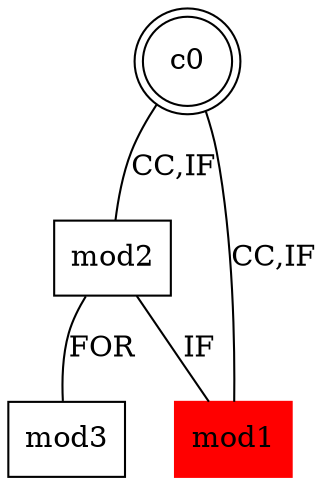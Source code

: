 graph "./test/goodExample_4Modules_oneOut_withClone/output/" {
"c0" ["shape"="doublecircle"]
"mod2" ["shape"="rectangle"]
"mod3" ["shape"="rectangle"]
"mod1" ["shape"="rectangle","color"="red","style"="filled"]
"c0" -- "mod2" ["label"="CC,IF"]
"c0" -- "mod1" ["label"="CC,IF"]
"mod2" -- "mod3" ["label"="FOR"]
"mod2" -- "mod1" ["label"="IF"]
}